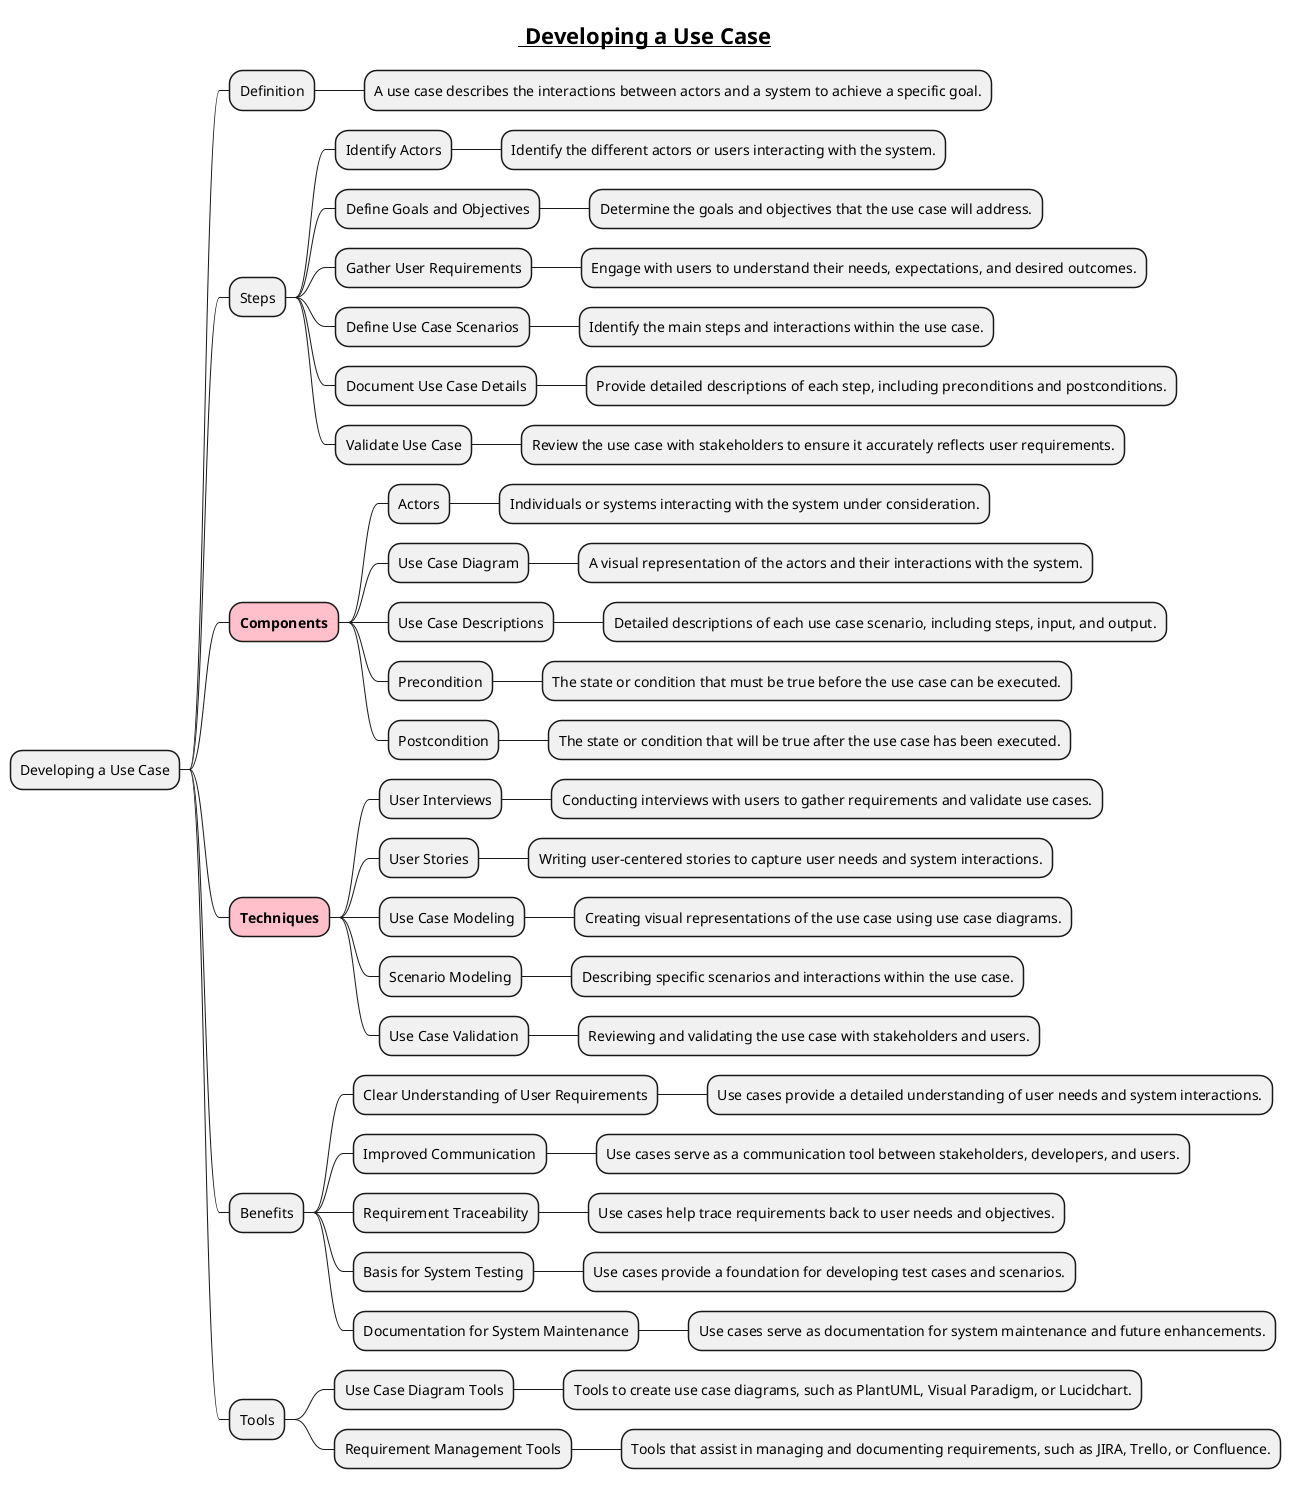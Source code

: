 @startmindmap
title =__ Developing a Use Case__

* Developing a Use Case

** Definition
*** A use case describes the interactions between actors and a system to achieve a specific goal.

** Steps

*** Identify Actors
**** Identify the different actors or users interacting with the system.

*** Define Goals and Objectives
**** Determine the goals and objectives that the use case will address.

*** Gather User Requirements
**** Engage with users to understand their needs, expectations, and desired outcomes.

*** Define Use Case Scenarios
**** Identify the main steps and interactions within the use case.

*** Document Use Case Details
**** Provide detailed descriptions of each step, including preconditions and postconditions.

*** Validate Use Case
**** Review the use case with stakeholders to ensure it accurately reflects user requirements.

**[#pink] **Components**

*** Actors
**** Individuals or systems interacting with the system under consideration.

*** Use Case Diagram
**** A visual representation of the actors and their interactions with the system.

*** Use Case Descriptions
**** Detailed descriptions of each use case scenario, including steps, input, and output.

*** Precondition
**** The state or condition that must be true before the use case can be executed.

*** Postcondition
**** The state or condition that will be true after the use case has been executed.

**[#pink] **Techniques**

*** User Interviews
**** Conducting interviews with users to gather requirements and validate use cases.

*** User Stories
**** Writing user-centered stories to capture user needs and system interactions.

*** Use Case Modeling
**** Creating visual representations of the use case using use case diagrams.

*** Scenario Modeling
**** Describing specific scenarios and interactions within the use case.

*** Use Case Validation
**** Reviewing and validating the use case with stakeholders and users.

** Benefits

*** Clear Understanding of User Requirements
**** Use cases provide a detailed understanding of user needs and system interactions.

*** Improved Communication
**** Use cases serve as a communication tool between stakeholders, developers, and users.

*** Requirement Traceability
**** Use cases help trace requirements back to user needs and objectives.

*** Basis for System Testing
**** Use cases provide a foundation for developing test cases and scenarios.

*** Documentation for System Maintenance
**** Use cases serve as documentation for system maintenance and future enhancements.

** Tools

*** Use Case Diagram Tools
**** Tools to create use case diagrams, such as PlantUML, Visual Paradigm, or Lucidchart.

*** Requirement Management Tools
**** Tools that assist in managing and documenting requirements, such as JIRA, Trello, or Confluence.

@endmindmap
